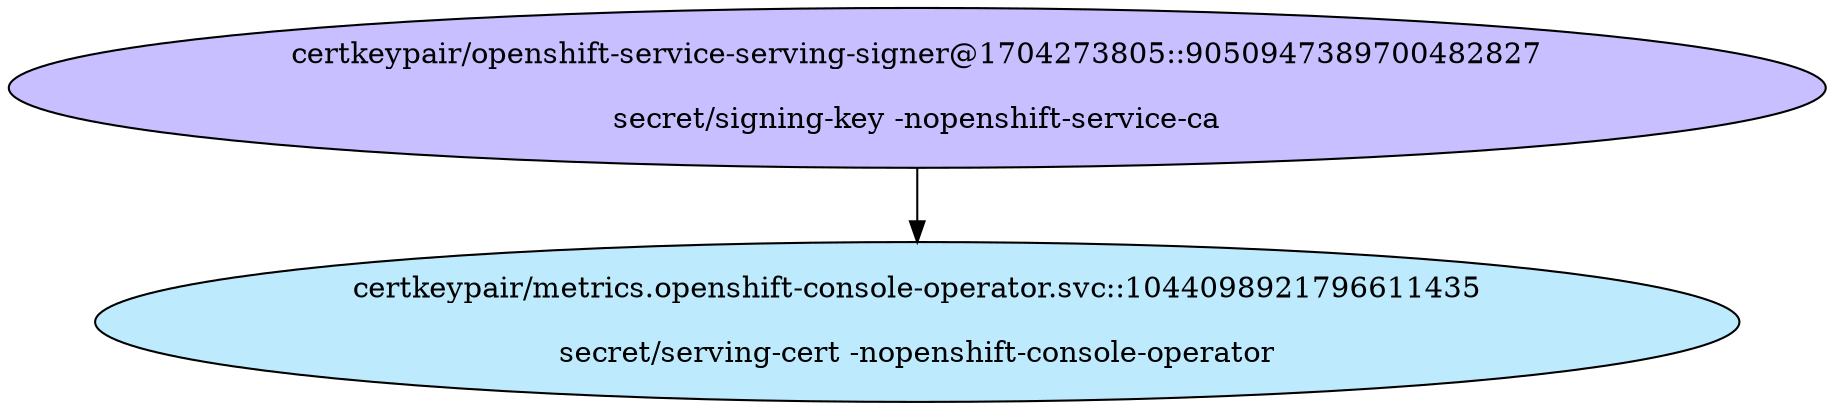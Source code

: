 digraph "Local Certificate" {
  // Node definitions.
  1 [
    label="certkeypair/openshift-service-serving-signer@1704273805::9050947389700482827\n\nsecret/signing-key -nopenshift-service-ca\n"
    style=filled
    fillcolor="#c7bfff"
  ];
  52 [
    label="certkeypair/metrics.openshift-console-operator.svc::1044098921796611435\n\nsecret/serving-cert -nopenshift-console-operator\n"
    style=filled
    fillcolor="#bdebfd"
  ];

  // Edge definitions.
  1 -> 52;
}